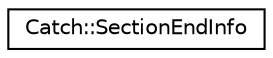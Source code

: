 digraph "Graphical Class Hierarchy"
{
  edge [fontname="Helvetica",fontsize="10",labelfontname="Helvetica",labelfontsize="10"];
  node [fontname="Helvetica",fontsize="10",shape=record];
  rankdir="LR";
  Node0 [label="Catch::SectionEndInfo",height=0.2,width=0.4,color="black", fillcolor="white", style="filled",URL="$structCatch_1_1SectionEndInfo.html"];
}
